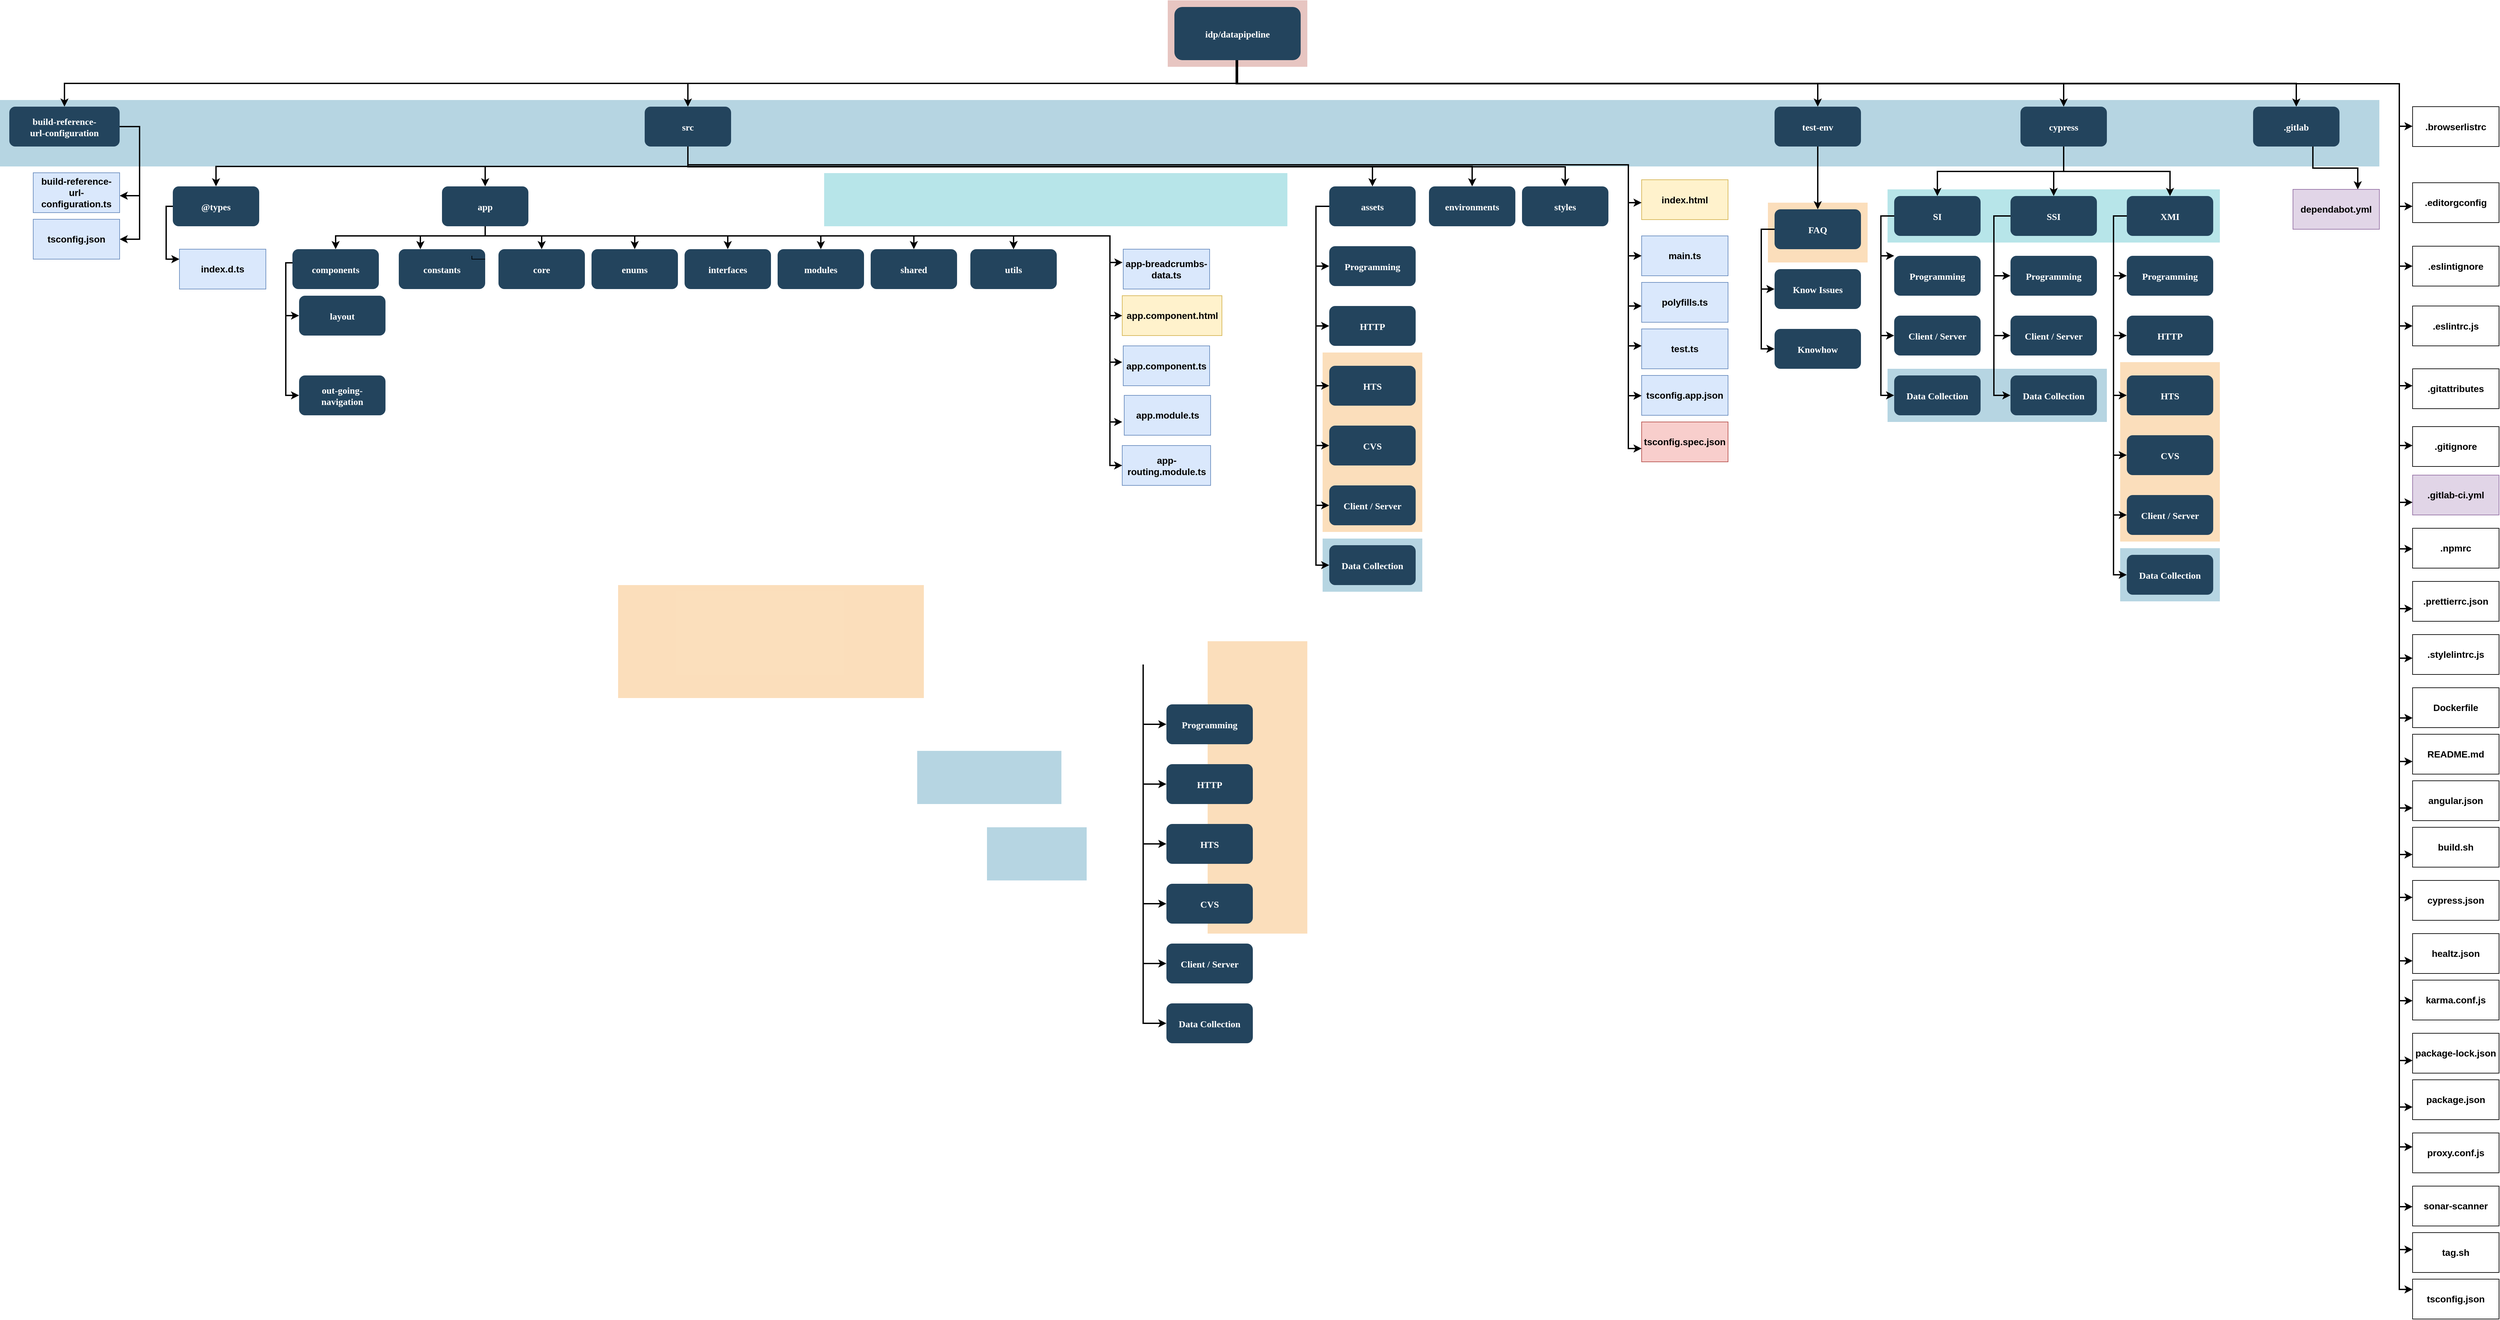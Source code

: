 <mxfile version="16.6.1" type="github">
  <diagram name="Page-1" id="2c0d36ab-eaac-3732-788b-9136903baeff">
    <mxGraphModel dx="3519" dy="521" grid="1" gridSize="10" guides="1" tooltips="1" connect="1" arrows="1" fold="1" page="1" pageScale="1.5" pageWidth="1654" pageHeight="1169" background="none" math="0" shadow="0">
      <root>
        <mxCell id="0" />
        <mxCell id="1" parent="0" />
        <mxCell id="123" value="" style="fillColor=#AE4132;strokeColor=none;opacity=30;" parent="1" vertex="1">
          <mxGeometry x="747" y="175.5" width="210" height="100.0" as="geometry" />
        </mxCell>
        <mxCell id="122" value="" style="fillColor=#10739E;strokeColor=none;opacity=30;" parent="1" vertex="1">
          <mxGeometry x="-1010" y="325.5" width="3580" height="100" as="geometry" />
        </mxCell>
        <mxCell id="121" value="" style="fillColor=#F2931E;strokeColor=none;opacity=30;" parent="1" vertex="1">
          <mxGeometry x="2180" y="720" width="150" height="270" as="geometry" />
        </mxCell>
        <mxCell id="120" value="" style="fillColor=#F2931E;strokeColor=none;opacity=30;" parent="1" vertex="1">
          <mxGeometry x="1650" y="480" width="150" height="90" as="geometry" />
        </mxCell>
        <mxCell id="119" value="" style="fillColor=#F2931E;strokeColor=none;opacity=30;" parent="1" vertex="1">
          <mxGeometry x="980" y="705.5" width="150" height="270" as="geometry" />
        </mxCell>
        <mxCell id="118" value="" style="fillColor=#F2931E;strokeColor=none;opacity=30;" parent="1" vertex="1">
          <mxGeometry x="807.0" y="1140.0" width="150.0" height="440.0" as="geometry" />
        </mxCell>
        <mxCell id="117" value="" style="fillColor=#F2931E;strokeColor=none;opacity=30;" parent="1" vertex="1">
          <mxGeometry x="-80" y="1055.5" width="460" height="170" as="geometry" />
        </mxCell>
        <mxCell id="116" value="" style="fillColor=#10739E;strokeColor=none;opacity=30;" parent="1" vertex="1">
          <mxGeometry x="2180" y="1000.0" width="150" height="80" as="geometry" />
        </mxCell>
        <mxCell id="115" value="" style="fillColor=#10739E;strokeColor=none;opacity=30;" parent="1" vertex="1">
          <mxGeometry x="1830" y="730" width="330" height="80" as="geometry" />
        </mxCell>
        <mxCell id="114" value="" style="fillColor=#10739E;strokeColor=none;opacity=30;" parent="1" vertex="1">
          <mxGeometry x="980.0" y="985.5" width="150" height="80" as="geometry" />
        </mxCell>
        <mxCell id="113" value="" style="fillColor=#10739E;strokeColor=none;opacity=30;" parent="1" vertex="1">
          <mxGeometry x="370" y="1305" width="217" height="80" as="geometry" />
        </mxCell>
        <mxCell id="112" value="" style="fillColor=#10739E;strokeColor=none;opacity=30;" parent="1" vertex="1">
          <mxGeometry x="475" y="1420" width="150" height="80" as="geometry" />
        </mxCell>
        <mxCell id="110" value="" style="fillColor=#12AAB5;strokeColor=none;opacity=30;" parent="1" vertex="1">
          <mxGeometry x="1830" y="460.0" width="500" height="80" as="geometry" />
        </mxCell>
        <mxCell id="109" value="" style="fillColor=#12AAB5;strokeColor=none;opacity=30;" parent="1" vertex="1">
          <mxGeometry x="230" y="435.5" width="697" height="80" as="geometry" />
        </mxCell>
        <mxCell id="2" value="idp/datapipeline" style="rounded=1;fillColor=#23445D;gradientColor=none;strokeColor=none;fontColor=#FFFFFF;fontStyle=1;fontFamily=Tahoma;fontSize=14" parent="1" vertex="1">
          <mxGeometry x="757" y="185.5" width="190" height="80" as="geometry" />
        </mxCell>
        <mxCell id="4" value="cypress" style="rounded=1;fillColor=#23445D;gradientColor=none;strokeColor=none;fontColor=#FFFFFF;fontStyle=1;fontFamily=Tahoma;fontSize=14" parent="1" vertex="1">
          <mxGeometry x="2030" y="335.5" width="130" height="60" as="geometry" />
        </mxCell>
        <mxCell id="9" value="" style="edgeStyle=elbowEdgeStyle;elbow=vertical;strokeWidth=2;rounded=0" parent="1" source="2" target="4" edge="1">
          <mxGeometry x="337" y="215.5" width="100" height="100" as="geometry">
            <mxPoint x="337" y="315.5" as="sourcePoint" />
            <mxPoint x="437" y="215.5" as="targetPoint" />
          </mxGeometry>
        </mxCell>
        <mxCell id="10" value="test-env" style="rounded=1;fillColor=#23445D;gradientColor=none;strokeColor=none;fontColor=#FFFFFF;fontStyle=1;fontFamily=Tahoma;fontSize=14" parent="1" vertex="1">
          <mxGeometry x="1660" y="335.5" width="130" height="60" as="geometry" />
        </mxCell>
        <mxCell id="12" value="src" style="rounded=1;fillColor=#23445D;gradientColor=none;strokeColor=none;fontColor=#FFFFFF;fontStyle=1;fontFamily=Tahoma;fontSize=14" parent="1" vertex="1">
          <mxGeometry x="-40" y="335.5" width="130" height="60" as="geometry" />
        </mxCell>
        <mxCell id="13" value="build-reference-&#xa;url-configuration" style="rounded=1;fillColor=#23445D;gradientColor=none;strokeColor=none;fontColor=#FFFFFF;fontStyle=1;fontFamily=Tahoma;fontSize=14" parent="1" vertex="1">
          <mxGeometry x="-996" y="335.5" width="166" height="60" as="geometry" />
        </mxCell>
        <mxCell id="16" value="Programming" style="rounded=1;fillColor=#23445D;gradientColor=none;strokeColor=none;fontColor=#FFFFFF;fontStyle=1;fontFamily=Tahoma;fontSize=14" parent="1" vertex="1">
          <mxGeometry x="745" y="1235" width="130" height="60" as="geometry" />
        </mxCell>
        <mxCell id="17" value="HTTP" style="rounded=1;fillColor=#23445D;gradientColor=none;strokeColor=none;fontColor=#FFFFFF;fontStyle=1;fontFamily=Tahoma;fontSize=14" parent="1" vertex="1">
          <mxGeometry x="745" y="1325" width="130" height="60" as="geometry" />
        </mxCell>
        <mxCell id="18" value="HTS" style="rounded=1;fillColor=#23445D;gradientColor=none;strokeColor=none;fontColor=#FFFFFF;fontStyle=1;fontFamily=Tahoma;fontSize=14" parent="1" vertex="1">
          <mxGeometry x="745" y="1415" width="130" height="60" as="geometry" />
        </mxCell>
        <mxCell id="19" value="CVS" style="rounded=1;fillColor=#23445D;gradientColor=none;strokeColor=none;fontColor=#FFFFFF;fontStyle=1;fontFamily=Tahoma;fontSize=14" parent="1" vertex="1">
          <mxGeometry x="745" y="1505" width="130" height="60" as="geometry" />
        </mxCell>
        <mxCell id="20" value="Client / Server" style="rounded=1;fillColor=#23445D;gradientColor=none;strokeColor=none;fontColor=#FFFFFF;fontStyle=1;fontFamily=Tahoma;fontSize=14" parent="1" vertex="1">
          <mxGeometry x="745" y="1595" width="130" height="60" as="geometry" />
        </mxCell>
        <mxCell id="23" value="Data Collection" style="rounded=1;fillColor=#23445D;gradientColor=none;strokeColor=none;fontColor=#FFFFFF;fontStyle=1;fontFamily=Tahoma;fontSize=14" parent="1" vertex="1">
          <mxGeometry x="745" y="1685" width="130" height="60" as="geometry" />
        </mxCell>
        <mxCell id="25" value="@types" style="rounded=1;fillColor=#23445D;gradientColor=none;strokeColor=none;fontColor=#FFFFFF;fontStyle=1;fontFamily=Tahoma;fontSize=14" parent="1" vertex="1">
          <mxGeometry x="-750" y="455.5" width="130" height="60" as="geometry" />
        </mxCell>
        <mxCell id="29" value="app" style="rounded=1;fillColor=#23445D;gradientColor=none;strokeColor=none;fontColor=#FFFFFF;fontStyle=1;fontFamily=Tahoma;fontSize=14" parent="1" vertex="1">
          <mxGeometry x="-345" y="455.5" width="130" height="60" as="geometry" />
        </mxCell>
        <mxCell id="30" value="components" style="rounded=1;fillColor=#23445D;gradientColor=none;strokeColor=none;fontColor=#FFFFFF;fontStyle=1;fontFamily=Tahoma;fontSize=14" parent="1" vertex="1">
          <mxGeometry x="-570" y="550" width="130" height="60" as="geometry" />
        </mxCell>
        <mxCell id="31" value="constants" style="rounded=1;fillColor=#23445D;gradientColor=none;strokeColor=none;fontColor=#FFFFFF;fontStyle=1;fontFamily=Tahoma;fontSize=14" parent="1" vertex="1">
          <mxGeometry x="-410" y="550" width="130" height="60" as="geometry" />
        </mxCell>
        <mxCell id="32" value="core" style="rounded=1;fillColor=#23445D;gradientColor=none;strokeColor=none;fontColor=#FFFFFF;fontStyle=1;fontFamily=Tahoma;fontSize=14" parent="1" vertex="1">
          <mxGeometry x="-260" y="550" width="130" height="60" as="geometry" />
        </mxCell>
        <mxCell id="33" value="assets" style="rounded=1;fillColor=#23445D;gradientColor=none;strokeColor=none;fontColor=#FFFFFF;fontStyle=1;fontFamily=Tahoma;fontSize=14" parent="1" vertex="1">
          <mxGeometry x="990" y="455.5" width="130" height="60" as="geometry" />
        </mxCell>
        <mxCell id="34" value="Programming" style="rounded=1;fillColor=#23445D;gradientColor=none;strokeColor=none;fontColor=#FFFFFF;fontStyle=1;fontFamily=Tahoma;fontSize=14" parent="1" vertex="1">
          <mxGeometry x="990" y="545.5" width="130" height="60" as="geometry" />
        </mxCell>
        <mxCell id="35" value="HTTP" style="rounded=1;fillColor=#23445D;gradientColor=none;strokeColor=none;fontColor=#FFFFFF;fontStyle=1;fontFamily=Tahoma;fontSize=14" parent="1" vertex="1">
          <mxGeometry x="990" y="635.5" width="130" height="60" as="geometry" />
        </mxCell>
        <mxCell id="36" value="HTS" style="rounded=1;fillColor=#23445D;gradientColor=none;strokeColor=none;fontColor=#FFFFFF;fontStyle=1;fontFamily=Tahoma;fontSize=14" parent="1" vertex="1">
          <mxGeometry x="990" y="725.5" width="130" height="60" as="geometry" />
        </mxCell>
        <mxCell id="37" value="CVS" style="rounded=1;fillColor=#23445D;gradientColor=none;strokeColor=none;fontColor=#FFFFFF;fontStyle=1;fontFamily=Tahoma;fontSize=14" parent="1" vertex="1">
          <mxGeometry x="990" y="815.5" width="130" height="60" as="geometry" />
        </mxCell>
        <mxCell id="38" value="Client / Server" style="rounded=1;fillColor=#23445D;gradientColor=none;strokeColor=none;fontColor=#FFFFFF;fontStyle=1;fontFamily=Tahoma;fontSize=14" parent="1" vertex="1">
          <mxGeometry x="990" y="905.5" width="130" height="60" as="geometry" />
        </mxCell>
        <mxCell id="39" value="Data Collection" style="rounded=1;fillColor=#23445D;gradientColor=none;strokeColor=none;fontColor=#FFFFFF;fontStyle=1;fontFamily=Tahoma;fontSize=14" parent="1" vertex="1">
          <mxGeometry x="990" y="995.5" width="130" height="60" as="geometry" />
        </mxCell>
        <mxCell id="41" value="FAQ" style="rounded=1;fillColor=#23445D;gradientColor=none;strokeColor=none;fontColor=#FFFFFF;fontStyle=1;fontFamily=Tahoma;fontSize=14" parent="1" vertex="1">
          <mxGeometry x="1660" y="490" width="130" height="60" as="geometry" />
        </mxCell>
        <mxCell id="42" value="Know Issues" style="rounded=1;fillColor=#23445D;gradientColor=none;strokeColor=none;fontColor=#FFFFFF;fontStyle=1;fontFamily=Tahoma;fontSize=14" parent="1" vertex="1">
          <mxGeometry x="1660" y="580" width="130" height="60" as="geometry" />
        </mxCell>
        <mxCell id="43" value="Knowhow" style="rounded=1;fillColor=#23445D;gradientColor=none;strokeColor=none;fontColor=#FFFFFF;fontStyle=1;fontFamily=Tahoma;fontSize=14" parent="1" vertex="1">
          <mxGeometry x="1660" y="670" width="130" height="60" as="geometry" />
        </mxCell>
        <mxCell id="44" value="SI" style="rounded=1;fillColor=#23445D;gradientColor=none;strokeColor=none;fontColor=#FFFFFF;fontStyle=1;fontFamily=Tahoma;fontSize=14" parent="1" vertex="1">
          <mxGeometry x="1840" y="470.0" width="130" height="60" as="geometry" />
        </mxCell>
        <mxCell id="45" value="Programming" style="rounded=1;fillColor=#23445D;gradientColor=none;strokeColor=none;fontColor=#FFFFFF;fontStyle=1;fontFamily=Tahoma;fontSize=14" parent="1" vertex="1">
          <mxGeometry x="1840" y="560" width="130" height="60" as="geometry" />
        </mxCell>
        <mxCell id="46" value="Client / Server" style="rounded=1;fillColor=#23445D;gradientColor=none;strokeColor=none;fontColor=#FFFFFF;fontStyle=1;fontFamily=Tahoma;fontSize=14" parent="1" vertex="1">
          <mxGeometry x="1840" y="650" width="130" height="60" as="geometry" />
        </mxCell>
        <mxCell id="47" value="Data Collection" style="rounded=1;fillColor=#23445D;gradientColor=none;strokeColor=none;fontColor=#FFFFFF;fontStyle=1;fontFamily=Tahoma;fontSize=14" parent="1" vertex="1">
          <mxGeometry x="1840" y="740.0" width="130" height="60" as="geometry" />
        </mxCell>
        <mxCell id="48" value="SSI" style="rounded=1;fillColor=#23445D;gradientColor=none;strokeColor=none;fontColor=#FFFFFF;fontStyle=1;fontFamily=Tahoma;fontSize=14" parent="1" vertex="1">
          <mxGeometry x="2015" y="470.0" width="130" height="60" as="geometry" />
        </mxCell>
        <mxCell id="49" value="Programming" style="rounded=1;fillColor=#23445D;gradientColor=none;strokeColor=none;fontColor=#FFFFFF;fontStyle=1;fontFamily=Tahoma;fontSize=14" parent="1" vertex="1">
          <mxGeometry x="2015" y="560" width="130" height="60" as="geometry" />
        </mxCell>
        <mxCell id="50" value="Client / Server" style="rounded=1;fillColor=#23445D;gradientColor=none;strokeColor=none;fontColor=#FFFFFF;fontStyle=1;fontFamily=Tahoma;fontSize=14" parent="1" vertex="1">
          <mxGeometry x="2015" y="650" width="130" height="60" as="geometry" />
        </mxCell>
        <mxCell id="51" value="Data Collection" style="rounded=1;fillColor=#23445D;gradientColor=none;strokeColor=none;fontColor=#FFFFFF;fontStyle=1;fontFamily=Tahoma;fontSize=14" parent="1" vertex="1">
          <mxGeometry x="2015" y="740.0" width="130" height="60" as="geometry" />
        </mxCell>
        <mxCell id="52" value="XMI" style="rounded=1;fillColor=#23445D;gradientColor=none;strokeColor=none;fontColor=#FFFFFF;fontStyle=1;fontFamily=Tahoma;fontSize=14" parent="1" vertex="1">
          <mxGeometry x="2190" y="470.0" width="130" height="60" as="geometry" />
        </mxCell>
        <mxCell id="53" value="Programming" style="rounded=1;fillColor=#23445D;gradientColor=none;strokeColor=none;fontColor=#FFFFFF;fontStyle=1;fontFamily=Tahoma;fontSize=14" parent="1" vertex="1">
          <mxGeometry x="2190" y="560" width="130" height="60" as="geometry" />
        </mxCell>
        <mxCell id="54" value="HTTP" style="rounded=1;fillColor=#23445D;gradientColor=none;strokeColor=none;fontColor=#FFFFFF;fontStyle=1;fontFamily=Tahoma;fontSize=14" parent="1" vertex="1">
          <mxGeometry x="2190" y="650" width="130" height="60" as="geometry" />
        </mxCell>
        <mxCell id="55" value="HTS" style="rounded=1;fillColor=#23445D;gradientColor=none;strokeColor=none;fontColor=#FFFFFF;fontStyle=1;fontFamily=Tahoma;fontSize=14" parent="1" vertex="1">
          <mxGeometry x="2190" y="740.0" width="130" height="60" as="geometry" />
        </mxCell>
        <mxCell id="56" value="CVS" style="rounded=1;fillColor=#23445D;gradientColor=none;strokeColor=none;fontColor=#FFFFFF;fontStyle=1;fontFamily=Tahoma;fontSize=14" parent="1" vertex="1">
          <mxGeometry x="2190" y="830.0" width="130" height="60" as="geometry" />
        </mxCell>
        <mxCell id="57" value="Client / Server" style="rounded=1;fillColor=#23445D;gradientColor=none;strokeColor=none;fontColor=#FFFFFF;fontStyle=1;fontFamily=Tahoma;fontSize=14" parent="1" vertex="1">
          <mxGeometry x="2190" y="920.0" width="130" height="60" as="geometry" />
        </mxCell>
        <mxCell id="58" value="Data Collection" style="rounded=1;fillColor=#23445D;gradientColor=none;strokeColor=none;fontColor=#FFFFFF;fontStyle=1;fontFamily=Tahoma;fontSize=14" parent="1" vertex="1">
          <mxGeometry x="2190" y="1010" width="130" height="60" as="geometry" />
        </mxCell>
        <mxCell id="59" value="" style="edgeStyle=elbowEdgeStyle;elbow=vertical;strokeWidth=2;rounded=0" parent="1" source="2" target="12" edge="1">
          <mxGeometry x="347" y="225.5" width="100" height="100" as="geometry">
            <mxPoint x="862.0" y="275.5" as="sourcePoint" />
            <mxPoint x="1467.0" y="345.5" as="targetPoint" />
          </mxGeometry>
        </mxCell>
        <mxCell id="61" value="" style="edgeStyle=elbowEdgeStyle;elbow=vertical;strokeWidth=2;rounded=0" parent="1" source="2" target="13" edge="1">
          <mxGeometry x="-23" y="135.5" width="100" height="100" as="geometry">
            <mxPoint x="-23" y="235.5" as="sourcePoint" />
            <mxPoint x="77" y="135.5" as="targetPoint" />
          </mxGeometry>
        </mxCell>
        <mxCell id="64" value="" style="edgeStyle=elbowEdgeStyle;elbow=horizontal;strokeWidth=2;rounded=0" parent="1" target="16" edge="1">
          <mxGeometry x="485" y="915" width="100" height="100" as="geometry">
            <mxPoint x="710" y="1175" as="sourcePoint" />
            <mxPoint x="585" y="915" as="targetPoint" />
            <Array as="points">
              <mxPoint x="710" y="1215" />
            </Array>
          </mxGeometry>
        </mxCell>
        <mxCell id="65" value="" style="edgeStyle=elbowEdgeStyle;elbow=horizontal;strokeWidth=2;rounded=0" parent="1" target="17" edge="1">
          <mxGeometry x="485" y="915" width="100" height="100" as="geometry">
            <mxPoint x="710" y="1175" as="sourcePoint" />
            <mxPoint x="585" y="915" as="targetPoint" />
            <Array as="points">
              <mxPoint x="710" y="1255" />
            </Array>
          </mxGeometry>
        </mxCell>
        <mxCell id="66" value="" style="edgeStyle=elbowEdgeStyle;elbow=horizontal;strokeWidth=2;rounded=0" parent="1" target="18" edge="1">
          <mxGeometry x="485" y="915" width="100" height="100" as="geometry">
            <mxPoint x="710" y="1175" as="sourcePoint" />
            <mxPoint x="585" y="915" as="targetPoint" />
            <Array as="points">
              <mxPoint x="710" y="1305" />
            </Array>
          </mxGeometry>
        </mxCell>
        <mxCell id="67" value="" style="edgeStyle=elbowEdgeStyle;elbow=horizontal;strokeWidth=2;rounded=0" parent="1" target="19" edge="1">
          <mxGeometry x="485" y="915" width="100" height="100" as="geometry">
            <mxPoint x="710" y="1175" as="sourcePoint" />
            <mxPoint x="585" y="915" as="targetPoint" />
            <Array as="points">
              <mxPoint x="710" y="1355" />
            </Array>
          </mxGeometry>
        </mxCell>
        <mxCell id="68" value="" style="edgeStyle=elbowEdgeStyle;elbow=horizontal;strokeWidth=2;rounded=0" parent="1" target="20" edge="1">
          <mxGeometry x="485" y="915" width="100" height="100" as="geometry">
            <mxPoint x="710" y="1175" as="sourcePoint" />
            <mxPoint x="585" y="915" as="targetPoint" />
            <Array as="points">
              <mxPoint x="710" y="1395" />
            </Array>
          </mxGeometry>
        </mxCell>
        <mxCell id="69" value="" style="edgeStyle=elbowEdgeStyle;elbow=horizontal;strokeWidth=2;rounded=0" parent="1" target="23" edge="1">
          <mxGeometry x="485" y="915" width="100" height="100" as="geometry">
            <mxPoint x="710" y="1175" as="sourcePoint" />
            <mxPoint x="585" y="915" as="targetPoint" />
            <Array as="points">
              <mxPoint x="710" y="1445" />
            </Array>
          </mxGeometry>
        </mxCell>
        <mxCell id="70" value="" style="edgeStyle=elbowEdgeStyle;elbow=horizontal;strokeWidth=2;rounded=0;entryX=0;entryY=0.25;entryDx=0;entryDy=0;exitX=0;exitY=0.5;exitDx=0;exitDy=0;" parent="1" source="25" target="LBzVhK5G867ArXUdgfji-221" edge="1">
          <mxGeometry x="-993" y="135.5" width="100" height="100" as="geometry">
            <mxPoint x="-993" y="235.5" as="sourcePoint" />
            <mxPoint x="-553" y="575.5" as="targetPoint" />
            <Array as="points">
              <mxPoint x="-760" y="570" />
            </Array>
          </mxGeometry>
        </mxCell>
        <mxCell id="76" value="" style="edgeStyle=elbowEdgeStyle;elbow=horizontal;strokeWidth=2;rounded=0" parent="1" source="33" target="34" edge="1">
          <mxGeometry x="200" y="135.5" width="100" height="100" as="geometry">
            <mxPoint x="200" y="235.5" as="sourcePoint" />
            <mxPoint x="300" y="135.5" as="targetPoint" />
            <Array as="points">
              <mxPoint x="970" y="535.5" />
            </Array>
          </mxGeometry>
        </mxCell>
        <mxCell id="77" value="" style="edgeStyle=elbowEdgeStyle;elbow=horizontal;strokeWidth=2;rounded=0" parent="1" source="33" target="35" edge="1">
          <mxGeometry x="200" y="135.5" width="100" height="100" as="geometry">
            <mxPoint x="200" y="235.5" as="sourcePoint" />
            <mxPoint x="300" y="135.5" as="targetPoint" />
            <Array as="points">
              <mxPoint x="970" y="575.5" />
            </Array>
          </mxGeometry>
        </mxCell>
        <mxCell id="78" value="" style="edgeStyle=elbowEdgeStyle;elbow=horizontal;strokeWidth=2;rounded=0" parent="1" source="33" target="36" edge="1">
          <mxGeometry x="200" y="135.5" width="100" height="100" as="geometry">
            <mxPoint x="200" y="235.5" as="sourcePoint" />
            <mxPoint x="300" y="135.5" as="targetPoint" />
            <Array as="points">
              <mxPoint x="970" y="625.5" />
            </Array>
          </mxGeometry>
        </mxCell>
        <mxCell id="79" value="" style="edgeStyle=elbowEdgeStyle;elbow=horizontal;strokeWidth=2;rounded=0" parent="1" source="33" target="37" edge="1">
          <mxGeometry x="200" y="135.5" width="100" height="100" as="geometry">
            <mxPoint x="200" y="235.5" as="sourcePoint" />
            <mxPoint x="300" y="135.5" as="targetPoint" />
            <Array as="points">
              <mxPoint x="970" y="665.5" />
            </Array>
          </mxGeometry>
        </mxCell>
        <mxCell id="80" value="" style="edgeStyle=elbowEdgeStyle;elbow=horizontal;strokeWidth=2;rounded=0" parent="1" source="33" target="38" edge="1">
          <mxGeometry x="200" y="135.5" width="100" height="100" as="geometry">
            <mxPoint x="200" y="235.5" as="sourcePoint" />
            <mxPoint x="300" y="135.5" as="targetPoint" />
            <Array as="points">
              <mxPoint x="970" y="705.5" />
            </Array>
          </mxGeometry>
        </mxCell>
        <mxCell id="81" value="" style="edgeStyle=elbowEdgeStyle;elbow=horizontal;strokeWidth=2;rounded=0" parent="1" source="33" target="39" edge="1">
          <mxGeometry x="200" y="135.5" width="100" height="100" as="geometry">
            <mxPoint x="200" y="235.5" as="sourcePoint" />
            <mxPoint x="300" y="135.5" as="targetPoint" />
            <Array as="points">
              <mxPoint x="970" y="755.5" />
            </Array>
          </mxGeometry>
        </mxCell>
        <mxCell id="82" value="" style="edgeStyle=elbowEdgeStyle;elbow=horizontal;strokeWidth=2;rounded=0" parent="1" source="41" target="42" edge="1">
          <mxGeometry x="660" y="170" width="100" height="100" as="geometry">
            <mxPoint x="660" y="270" as="sourcePoint" />
            <mxPoint x="760" y="170" as="targetPoint" />
            <Array as="points">
              <mxPoint x="1640" y="570" />
            </Array>
          </mxGeometry>
        </mxCell>
        <mxCell id="83" value="" style="edgeStyle=elbowEdgeStyle;elbow=horizontal;strokeWidth=2;rounded=0" parent="1" source="41" target="43" edge="1">
          <mxGeometry x="660" y="170" width="100" height="100" as="geometry">
            <mxPoint x="660" y="270" as="sourcePoint" />
            <mxPoint x="760" y="170" as="targetPoint" />
            <Array as="points">
              <mxPoint x="1640" y="620" />
            </Array>
          </mxGeometry>
        </mxCell>
        <mxCell id="84" value="" style="edgeStyle=elbowEdgeStyle;elbow=horizontal;strokeWidth=2;rounded=0" parent="1" source="44" target="45" edge="1">
          <mxGeometry x="600" y="150" width="100" height="100" as="geometry">
            <mxPoint x="600" y="250" as="sourcePoint" />
            <mxPoint x="700" y="150" as="targetPoint" />
            <Array as="points">
              <mxPoint x="1820" y="560" />
            </Array>
          </mxGeometry>
        </mxCell>
        <mxCell id="85" value="" style="edgeStyle=elbowEdgeStyle;elbow=horizontal;strokeWidth=2;rounded=0" parent="1" source="44" target="46" edge="1">
          <mxGeometry x="600" y="150" width="100" height="100" as="geometry">
            <mxPoint x="600" y="250" as="sourcePoint" />
            <mxPoint x="700" y="150" as="targetPoint" />
            <Array as="points">
              <mxPoint x="1820" y="590" />
            </Array>
          </mxGeometry>
        </mxCell>
        <mxCell id="86" value="" style="edgeStyle=elbowEdgeStyle;elbow=horizontal;strokeWidth=2;rounded=0" parent="1" source="44" target="47" edge="1">
          <mxGeometry x="600" y="150" width="100" height="100" as="geometry">
            <mxPoint x="600" y="250" as="sourcePoint" />
            <mxPoint x="700" y="150" as="targetPoint" />
            <Array as="points">
              <mxPoint x="1820" y="640" />
            </Array>
          </mxGeometry>
        </mxCell>
        <mxCell id="87" value="" style="edgeStyle=elbowEdgeStyle;elbow=horizontal;strokeWidth=2;rounded=0" parent="1" source="48" target="49" edge="1">
          <mxGeometry x="600" y="150" width="100" height="100" as="geometry">
            <mxPoint x="600" y="250" as="sourcePoint" />
            <mxPoint x="700" y="150" as="targetPoint" />
            <Array as="points">
              <mxPoint x="1990" y="550" />
            </Array>
          </mxGeometry>
        </mxCell>
        <mxCell id="88" value="" style="edgeStyle=elbowEdgeStyle;elbow=horizontal;strokeWidth=2;rounded=0" parent="1" source="48" target="50" edge="1">
          <mxGeometry x="600" y="150" width="100" height="100" as="geometry">
            <mxPoint x="600" y="250" as="sourcePoint" />
            <mxPoint x="700" y="150" as="targetPoint" />
            <Array as="points">
              <mxPoint x="1990" y="610" />
            </Array>
          </mxGeometry>
        </mxCell>
        <mxCell id="89" value="" style="edgeStyle=elbowEdgeStyle;elbow=horizontal;strokeWidth=2;rounded=0" parent="1" source="48" target="51" edge="1">
          <mxGeometry x="600" y="150" width="100" height="100" as="geometry">
            <mxPoint x="600" y="250" as="sourcePoint" />
            <mxPoint x="700" y="150" as="targetPoint" />
            <Array as="points">
              <mxPoint x="1990" y="640" />
            </Array>
          </mxGeometry>
        </mxCell>
        <mxCell id="90" value="" style="edgeStyle=elbowEdgeStyle;elbow=horizontal;strokeWidth=2;rounded=0" parent="1" source="52" target="53" edge="1">
          <mxGeometry x="600" y="150" width="100" height="100" as="geometry">
            <mxPoint x="600" y="250" as="sourcePoint" />
            <mxPoint x="700" y="150" as="targetPoint" />
            <Array as="points">
              <mxPoint x="2170" y="550" />
            </Array>
          </mxGeometry>
        </mxCell>
        <mxCell id="91" value="" style="edgeStyle=elbowEdgeStyle;elbow=horizontal;strokeWidth=2;rounded=0" parent="1" source="52" target="54" edge="1">
          <mxGeometry x="600" y="150" width="100" height="100" as="geometry">
            <mxPoint x="600" y="250" as="sourcePoint" />
            <mxPoint x="700" y="150" as="targetPoint" />
            <Array as="points">
              <mxPoint x="2170" y="590" />
            </Array>
          </mxGeometry>
        </mxCell>
        <mxCell id="92" value="" style="edgeStyle=elbowEdgeStyle;elbow=horizontal;strokeWidth=2;rounded=0" parent="1" source="52" target="55" edge="1">
          <mxGeometry x="600" y="150" width="100" height="100" as="geometry">
            <mxPoint x="600" y="250" as="sourcePoint" />
            <mxPoint x="700" y="150" as="targetPoint" />
            <Array as="points">
              <mxPoint x="2170" y="640" />
            </Array>
          </mxGeometry>
        </mxCell>
        <mxCell id="93" value="" style="edgeStyle=elbowEdgeStyle;elbow=horizontal;strokeWidth=2;rounded=0" parent="1" source="52" target="56" edge="1">
          <mxGeometry x="600" y="150" width="100" height="100" as="geometry">
            <mxPoint x="600" y="250" as="sourcePoint" />
            <mxPoint x="700" y="150" as="targetPoint" />
            <Array as="points">
              <mxPoint x="2170" y="690" />
            </Array>
          </mxGeometry>
        </mxCell>
        <mxCell id="94" value="" style="edgeStyle=elbowEdgeStyle;elbow=horizontal;strokeWidth=2;rounded=0" parent="1" source="52" target="57" edge="1">
          <mxGeometry x="600" y="150" width="100" height="100" as="geometry">
            <mxPoint x="600" y="250" as="sourcePoint" />
            <mxPoint x="700" y="150" as="targetPoint" />
            <Array as="points">
              <mxPoint x="2170" y="740" />
            </Array>
          </mxGeometry>
        </mxCell>
        <mxCell id="95" value="" style="edgeStyle=elbowEdgeStyle;elbow=horizontal;strokeWidth=2;rounded=0" parent="1" source="52" target="58" edge="1">
          <mxGeometry x="600" y="150" width="100" height="100" as="geometry">
            <mxPoint x="600" y="250" as="sourcePoint" />
            <mxPoint x="700" y="150" as="targetPoint" />
            <Array as="points">
              <mxPoint x="2170" y="780" />
            </Array>
          </mxGeometry>
        </mxCell>
        <mxCell id="100" value="" style="edgeStyle=elbowEdgeStyle;elbow=vertical;strokeWidth=2;rounded=0" parent="1" source="12" target="25" edge="1">
          <mxGeometry x="-23" y="135.5" width="100" height="100" as="geometry">
            <mxPoint x="-23" y="235.5" as="sourcePoint" />
            <mxPoint x="77" y="135.5" as="targetPoint" />
          </mxGeometry>
        </mxCell>
        <mxCell id="101" value="" style="edgeStyle=elbowEdgeStyle;elbow=vertical;strokeWidth=2;rounded=0" parent="1" source="12" target="29" edge="1">
          <mxGeometry x="-23" y="135.5" width="100" height="100" as="geometry">
            <mxPoint x="-23" y="235.5" as="sourcePoint" />
            <mxPoint x="77" y="135.5" as="targetPoint" />
          </mxGeometry>
        </mxCell>
        <mxCell id="102" value="" style="edgeStyle=elbowEdgeStyle;elbow=vertical;strokeWidth=2;rounded=0" parent="1" source="12" target="33" edge="1">
          <mxGeometry x="-23" y="135.5" width="100" height="100" as="geometry">
            <mxPoint x="-23" y="235.5" as="sourcePoint" />
            <mxPoint x="77" y="135.5" as="targetPoint" />
          </mxGeometry>
        </mxCell>
        <mxCell id="103" value="" style="edgeStyle=elbowEdgeStyle;elbow=vertical;strokeWidth=2;rounded=0" parent="1" source="10" target="41" edge="1">
          <mxGeometry x="-23" y="135.5" width="100" height="100" as="geometry">
            <mxPoint x="-23" y="235.5" as="sourcePoint" />
            <mxPoint x="77" y="135.5" as="targetPoint" />
          </mxGeometry>
        </mxCell>
        <mxCell id="104" value="" style="edgeStyle=elbowEdgeStyle;elbow=vertical;strokeWidth=2;rounded=0" parent="1" source="4" target="48" edge="1">
          <mxGeometry x="-23" y="135.5" width="100" height="100" as="geometry">
            <mxPoint x="-23" y="235.5" as="sourcePoint" />
            <mxPoint x="77" y="135.5" as="targetPoint" />
          </mxGeometry>
        </mxCell>
        <mxCell id="105" value="" style="edgeStyle=elbowEdgeStyle;elbow=vertical;strokeWidth=2;rounded=0" parent="1" source="4" target="44" edge="1">
          <mxGeometry x="-23" y="135.5" width="100" height="100" as="geometry">
            <mxPoint x="-23" y="235.5" as="sourcePoint" />
            <mxPoint x="77" y="135.5" as="targetPoint" />
          </mxGeometry>
        </mxCell>
        <mxCell id="106" value="" style="edgeStyle=elbowEdgeStyle;elbow=vertical;strokeWidth=2;rounded=0" parent="1" source="4" target="52" edge="1">
          <mxGeometry x="-23" y="135.5" width="100" height="100" as="geometry">
            <mxPoint x="-23" y="235.5" as="sourcePoint" />
            <mxPoint x="77" y="135.5" as="targetPoint" />
          </mxGeometry>
        </mxCell>
        <mxCell id="LBzVhK5G867ArXUdgfji-123" value=".gitlab" style="rounded=1;fillColor=#23445D;gradientColor=none;strokeColor=none;fontColor=#FFFFFF;fontStyle=1;fontFamily=Tahoma;fontSize=14" vertex="1" parent="1">
          <mxGeometry x="2380" y="335.5" width="130" height="60" as="geometry" />
        </mxCell>
        <mxCell id="LBzVhK5G867ArXUdgfji-124" value="" style="edgeStyle=elbowEdgeStyle;elbow=vertical;strokeWidth=2;rounded=0;exitX=0.5;exitY=1;exitDx=0;exitDy=0;entryX=0.5;entryY=0;entryDx=0;entryDy=0;" edge="1" parent="1" source="2" target="10">
          <mxGeometry x="357" y="235.5" width="100" height="100" as="geometry">
            <mxPoint x="862" y="275.5" as="sourcePoint" />
            <mxPoint x="641" y="345.5" as="targetPoint" />
          </mxGeometry>
        </mxCell>
        <mxCell id="LBzVhK5G867ArXUdgfji-125" value="" style="edgeStyle=elbowEdgeStyle;elbow=vertical;strokeWidth=2;rounded=0" edge="1" parent="1" target="LBzVhK5G867ArXUdgfji-123">
          <mxGeometry x="335" y="215.5" width="100" height="100" as="geometry">
            <mxPoint x="850" y="265.5" as="sourcePoint" />
            <mxPoint x="1455" y="335.5" as="targetPoint" />
          </mxGeometry>
        </mxCell>
        <mxCell id="LBzVhK5G867ArXUdgfji-126" value="environments" style="rounded=1;fillColor=#23445D;gradientColor=none;strokeColor=none;fontColor=#FFFFFF;fontStyle=1;fontFamily=Tahoma;fontSize=14" vertex="1" parent="1">
          <mxGeometry x="1140" y="455.5" width="130" height="60" as="geometry" />
        </mxCell>
        <mxCell id="LBzVhK5G867ArXUdgfji-127" value="styles" style="rounded=1;fillColor=#23445D;gradientColor=none;strokeColor=none;fontColor=#FFFFFF;fontStyle=1;fontFamily=Tahoma;fontSize=14" vertex="1" parent="1">
          <mxGeometry x="1280" y="455.5" width="130" height="60" as="geometry" />
        </mxCell>
        <mxCell id="LBzVhK5G867ArXUdgfji-129" value="&lt;b&gt;&lt;font style=&quot;font-size: 14px&quot;&gt;index.html&lt;/font&gt;&lt;/b&gt;" style="rounded=0;whiteSpace=wrap;html=1;fillColor=#fff2cc;strokeColor=#d6b656;" vertex="1" parent="1">
          <mxGeometry x="1460" y="445.5" width="130" height="60" as="geometry" />
        </mxCell>
        <mxCell id="LBzVhK5G867ArXUdgfji-131" value="&lt;b&gt;&lt;font style=&quot;font-size: 14px&quot;&gt;main.ts&lt;/font&gt;&lt;/b&gt;" style="rounded=0;whiteSpace=wrap;html=1;fillColor=#dae8fc;strokeColor=#6c8ebf;" vertex="1" parent="1">
          <mxGeometry x="1460" y="530" width="130" height="60" as="geometry" />
        </mxCell>
        <mxCell id="LBzVhK5G867ArXUdgfji-132" value="&lt;b&gt;&lt;font style=&quot;font-size: 14px&quot;&gt;polyfills.ts&lt;/font&gt;&lt;/b&gt;" style="rounded=0;whiteSpace=wrap;html=1;fillColor=#dae8fc;strokeColor=#6c8ebf;" vertex="1" parent="1">
          <mxGeometry x="1460" y="600" width="130" height="60" as="geometry" />
        </mxCell>
        <mxCell id="LBzVhK5G867ArXUdgfji-133" value="&lt;b&gt;&lt;font style=&quot;font-size: 14px&quot;&gt;test.ts&lt;/font&gt;&lt;/b&gt;" style="rounded=0;whiteSpace=wrap;html=1;fillColor=#dae8fc;strokeColor=#6c8ebf;" vertex="1" parent="1">
          <mxGeometry x="1460" y="670" width="130" height="60" as="geometry" />
        </mxCell>
        <mxCell id="LBzVhK5G867ArXUdgfji-134" value="&lt;b&gt;&lt;font style=&quot;font-size: 14px&quot;&gt;tsconfig.app.json&lt;/font&gt;&lt;/b&gt;" style="rounded=0;whiteSpace=wrap;html=1;fillColor=#dae8fc;strokeColor=#6c8ebf;" vertex="1" parent="1">
          <mxGeometry x="1460" y="740" width="130" height="60" as="geometry" />
        </mxCell>
        <mxCell id="LBzVhK5G867ArXUdgfji-135" value="&lt;b&gt;&lt;font style=&quot;font-size: 14px&quot;&gt;tsconfig.spec.json&lt;/font&gt;&lt;/b&gt;" style="rounded=0;whiteSpace=wrap;html=1;fillColor=#f8cecc;strokeColor=#b85450;" vertex="1" parent="1">
          <mxGeometry x="1460" y="810" width="130" height="60" as="geometry" />
        </mxCell>
        <mxCell id="LBzVhK5G867ArXUdgfji-136" value="" style="edgeStyle=elbowEdgeStyle;elbow=vertical;strokeWidth=2;rounded=0;entryX=0.5;entryY=0;entryDx=0;entryDy=0;exitX=0.5;exitY=1;exitDx=0;exitDy=0;" edge="1" parent="1" source="12" target="LBzVhK5G867ArXUdgfji-126">
          <mxGeometry x="-20" y="135.5" width="100" height="100" as="geometry">
            <mxPoint x="630" y="395.5" as="sourcePoint" />
            <mxPoint x="835" y="455.5" as="targetPoint" />
          </mxGeometry>
        </mxCell>
        <mxCell id="LBzVhK5G867ArXUdgfji-137" value="" style="edgeStyle=elbowEdgeStyle;elbow=vertical;strokeWidth=2;rounded=0;entryX=0.5;entryY=0;entryDx=0;entryDy=0;" edge="1" parent="1" target="LBzVhK5G867ArXUdgfji-127">
          <mxGeometry x="-20" y="135.5" width="100" height="100" as="geometry">
            <mxPoint x="25" y="396" as="sourcePoint" />
            <mxPoint x="1055" y="455.5" as="targetPoint" />
          </mxGeometry>
        </mxCell>
        <mxCell id="LBzVhK5G867ArXUdgfji-138" value="" style="edgeStyle=elbowEdgeStyle;elbow=vertical;strokeWidth=2;rounded=0;endArrow=none;endFill=0;" edge="1" parent="1">
          <mxGeometry x="-20" y="135.5" width="100" height="100" as="geometry">
            <mxPoint x="25" y="400" as="sourcePoint" />
            <mxPoint x="1440" y="460" as="targetPoint" />
            <Array as="points">
              <mxPoint x="1000" y="423" />
            </Array>
          </mxGeometry>
        </mxCell>
        <mxCell id="LBzVhK5G867ArXUdgfji-140" value="" style="edgeStyle=elbowEdgeStyle;elbow=horizontal;strokeWidth=2;rounded=0" edge="1" parent="1">
          <mxGeometry x="670" y="120" width="100" height="100" as="geometry">
            <mxPoint x="1440" y="470" as="sourcePoint" />
            <mxPoint x="1460" y="560" as="targetPoint" />
            <Array as="points">
              <mxPoint x="1440" y="520" />
            </Array>
          </mxGeometry>
        </mxCell>
        <mxCell id="LBzVhK5G867ArXUdgfji-141" value="" style="edgeStyle=elbowEdgeStyle;elbow=horizontal;strokeWidth=2;rounded=0" edge="1" parent="1">
          <mxGeometry x="670" y="105.5" width="100" height="100" as="geometry">
            <mxPoint x="1440" y="455.5" as="sourcePoint" />
            <mxPoint x="1460" y="635.5" as="targetPoint" />
            <Array as="points">
              <mxPoint x="1440" y="545.5" />
            </Array>
          </mxGeometry>
        </mxCell>
        <mxCell id="LBzVhK5G867ArXUdgfji-142" value="" style="edgeStyle=elbowEdgeStyle;elbow=horizontal;strokeWidth=2;rounded=0" edge="1" parent="1">
          <mxGeometry x="670" y="150.5" width="100" height="100" as="geometry">
            <mxPoint x="1440" y="470.5" as="sourcePoint" />
            <mxPoint x="1460" y="770.5" as="targetPoint" />
            <Array as="points">
              <mxPoint x="1440" y="640.5" />
            </Array>
          </mxGeometry>
        </mxCell>
        <mxCell id="LBzVhK5G867ArXUdgfji-143" value="" style="edgeStyle=elbowEdgeStyle;elbow=horizontal;strokeWidth=2;rounded=0" edge="1" parent="1">
          <mxGeometry x="670" y="140" width="100" height="100" as="geometry">
            <mxPoint x="1440" y="460" as="sourcePoint" />
            <mxPoint x="1460" y="850" as="targetPoint" />
            <Array as="points">
              <mxPoint x="1440" y="670" />
            </Array>
          </mxGeometry>
        </mxCell>
        <mxCell id="LBzVhK5G867ArXUdgfji-150" value="" style="edgeStyle=elbowEdgeStyle;elbow=horizontal;strokeWidth=2;rounded=0" edge="1" parent="1">
          <mxGeometry x="670" y="75.5" width="100" height="100" as="geometry">
            <mxPoint x="1440" y="425.5" as="sourcePoint" />
            <mxPoint x="1460" y="480" as="targetPoint" />
            <Array as="points">
              <mxPoint x="1440" y="480" />
            </Array>
          </mxGeometry>
        </mxCell>
        <mxCell id="LBzVhK5G867ArXUdgfji-151" value="" style="edgeStyle=elbowEdgeStyle;elbow=horizontal;strokeWidth=2;rounded=0" edge="1" parent="1">
          <mxGeometry x="670" y="165.5" width="100" height="100" as="geometry">
            <mxPoint x="1440" y="515.5" as="sourcePoint" />
            <mxPoint x="1460" y="695.5" as="targetPoint" />
            <Array as="points">
              <mxPoint x="1440" y="605.5" />
            </Array>
          </mxGeometry>
        </mxCell>
        <mxCell id="LBzVhK5G867ArXUdgfji-152" value="" style="edgeStyle=elbowEdgeStyle;elbow=vertical;strokeWidth=2;rounded=0;exitX=0.692;exitY=1;exitDx=0;exitDy=0;exitPerimeter=0;entryX=0.75;entryY=0;entryDx=0;entryDy=0;" edge="1" parent="1" source="LBzVhK5G867ArXUdgfji-123" target="LBzVhK5G867ArXUdgfji-153">
          <mxGeometry x="202" y="135.5" width="100" height="100" as="geometry">
            <mxPoint x="2320" y="395.5" as="sourcePoint" />
            <mxPoint x="2430" y="470" as="targetPoint" />
          </mxGeometry>
        </mxCell>
        <mxCell id="LBzVhK5G867ArXUdgfji-153" value="&lt;b&gt;&lt;font style=&quot;font-size: 14px&quot;&gt;dependabot.yml&lt;/font&gt;&lt;/b&gt;" style="rounded=0;whiteSpace=wrap;html=1;fillColor=#e1d5e7;strokeColor=#9673a6;" vertex="1" parent="1">
          <mxGeometry x="2440" y="460" width="130" height="60" as="geometry" />
        </mxCell>
        <mxCell id="LBzVhK5G867ArXUdgfji-170" value="" style="edgeStyle=elbowEdgeStyle;elbow=horizontal;strokeWidth=2;rounded=0" edge="1" parent="1">
          <mxGeometry x="-995" y="135" width="100" height="100" as="geometry">
            <mxPoint x="-800" y="395.5" as="sourcePoint" />
            <mxPoint x="-830" y="469.5" as="targetPoint" />
            <Array as="points">
              <mxPoint x="-800" y="469.5" />
            </Array>
          </mxGeometry>
        </mxCell>
        <mxCell id="LBzVhK5G867ArXUdgfji-171" value="" style="edgeStyle=elbowEdgeStyle;elbow=horizontal;strokeWidth=2;rounded=0;exitX=1;exitY=0.5;exitDx=0;exitDy=0;" edge="1" parent="1" target="LBzVhK5G867ArXUdgfji-173" source="13">
          <mxGeometry x="-5" y="141" width="100" height="100" as="geometry">
            <mxPoint x="220" y="401" as="sourcePoint" />
            <mxPoint x="160" y="545.5" as="targetPoint" />
            <Array as="points">
              <mxPoint x="-800" y="450" />
            </Array>
          </mxGeometry>
        </mxCell>
        <mxCell id="LBzVhK5G867ArXUdgfji-172" value="&lt;span style=&quot;font-size: 14px&quot;&gt;&lt;b&gt;build-reference-url-configuration.ts&lt;/b&gt;&lt;/span&gt;" style="rounded=0;whiteSpace=wrap;html=1;fillColor=#dae8fc;strokeColor=#6c8ebf;" vertex="1" parent="1">
          <mxGeometry x="-960" y="435" width="130" height="60" as="geometry" />
        </mxCell>
        <mxCell id="LBzVhK5G867ArXUdgfji-173" value="&lt;b&gt;&lt;font style=&quot;font-size: 14px&quot;&gt;tsconfig.json&lt;/font&gt;&lt;/b&gt;" style="rounded=0;whiteSpace=wrap;html=1;fillColor=#dae8fc;strokeColor=#6c8ebf;" vertex="1" parent="1">
          <mxGeometry x="-960" y="505" width="130" height="60" as="geometry" />
        </mxCell>
        <mxCell id="LBzVhK5G867ArXUdgfji-174" value="" style="edgeStyle=elbowEdgeStyle;elbow=vertical;strokeWidth=2;rounded=0;endArrow=none;endFill=0;" edge="1" parent="1">
          <mxGeometry x="335" y="215.5" width="100" height="100" as="geometry">
            <mxPoint x="850" y="265.5" as="sourcePoint" />
            <mxPoint x="2600" y="336" as="targetPoint" />
          </mxGeometry>
        </mxCell>
        <mxCell id="LBzVhK5G867ArXUdgfji-175" value="&lt;b&gt;&lt;font style=&quot;font-size: 14px&quot;&gt;.browserlistrc&lt;/font&gt;&lt;/b&gt;" style="rounded=0;whiteSpace=wrap;html=1;" vertex="1" parent="1">
          <mxGeometry x="2620" y="335.5" width="130" height="60" as="geometry" />
        </mxCell>
        <mxCell id="LBzVhK5G867ArXUdgfji-176" value="" style="edgeStyle=elbowEdgeStyle;elbow=horizontal;strokeWidth=2;rounded=0" edge="1" parent="1">
          <mxGeometry x="1030" y="-75" width="100" height="100" as="geometry">
            <mxPoint x="2600" y="300" as="sourcePoint" />
            <mxPoint x="2620" y="365" as="targetPoint" />
            <Array as="points">
              <mxPoint x="2600" y="325" />
            </Array>
          </mxGeometry>
        </mxCell>
        <mxCell id="LBzVhK5G867ArXUdgfji-177" value="" style="edgeStyle=elbowEdgeStyle;elbow=horizontal;strokeWidth=2;rounded=0" edge="1" parent="1">
          <mxGeometry x="1030" y="-44.5" width="100" height="100" as="geometry">
            <mxPoint x="2600" y="300" as="sourcePoint" />
            <mxPoint x="2620" y="485.5" as="targetPoint" />
            <Array as="points">
              <mxPoint x="2600" y="395.5" />
            </Array>
          </mxGeometry>
        </mxCell>
        <mxCell id="LBzVhK5G867ArXUdgfji-178" value="" style="edgeStyle=elbowEdgeStyle;elbow=horizontal;strokeWidth=2;rounded=0" edge="1" parent="1">
          <mxGeometry x="1030" y="-44.5" width="100" height="100" as="geometry">
            <mxPoint x="2600" y="306" as="sourcePoint" />
            <mxPoint x="2620" y="575.5" as="targetPoint" />
            <Array as="points">
              <mxPoint x="2600" y="445.5" />
            </Array>
          </mxGeometry>
        </mxCell>
        <mxCell id="LBzVhK5G867ArXUdgfji-179" value="" style="edgeStyle=elbowEdgeStyle;elbow=horizontal;strokeWidth=2;rounded=0" edge="1" parent="1">
          <mxGeometry x="1030" y="-44.5" width="100" height="100" as="geometry">
            <mxPoint x="2600" y="306" as="sourcePoint" />
            <mxPoint x="2620" y="665.5" as="targetPoint" />
            <Array as="points">
              <mxPoint x="2600" y="495.5" />
            </Array>
          </mxGeometry>
        </mxCell>
        <mxCell id="LBzVhK5G867ArXUdgfji-180" value="" style="edgeStyle=elbowEdgeStyle;elbow=horizontal;strokeWidth=2;rounded=0" edge="1" parent="1">
          <mxGeometry x="1030" y="-44.5" width="100" height="100" as="geometry">
            <mxPoint x="2600" y="306" as="sourcePoint" />
            <mxPoint x="2620" y="755.5" as="targetPoint" />
            <Array as="points">
              <mxPoint x="2600" y="545.5" />
            </Array>
          </mxGeometry>
        </mxCell>
        <mxCell id="LBzVhK5G867ArXUdgfji-181" value="" style="edgeStyle=elbowEdgeStyle;elbow=horizontal;strokeWidth=2;rounded=0" edge="1" parent="1">
          <mxGeometry x="1030" y="-44.5" width="100" height="100" as="geometry">
            <mxPoint x="2600" y="300" as="sourcePoint" />
            <mxPoint x="2620" y="845.5" as="targetPoint" />
            <Array as="points">
              <mxPoint x="2600" y="585.5" />
            </Array>
          </mxGeometry>
        </mxCell>
        <mxCell id="LBzVhK5G867ArXUdgfji-182" value="&lt;b&gt;&lt;font style=&quot;font-size: 14px&quot;&gt;.editorgconfig&lt;/font&gt;&lt;/b&gt;" style="rounded=0;whiteSpace=wrap;html=1;" vertex="1" parent="1">
          <mxGeometry x="2620" y="450" width="130" height="60" as="geometry" />
        </mxCell>
        <mxCell id="LBzVhK5G867ArXUdgfji-183" value="&lt;b&gt;&lt;font style=&quot;font-size: 14px&quot;&gt;.eslintignore&lt;/font&gt;&lt;/b&gt;" style="rounded=0;whiteSpace=wrap;html=1;" vertex="1" parent="1">
          <mxGeometry x="2620" y="545.5" width="130" height="60" as="geometry" />
        </mxCell>
        <mxCell id="LBzVhK5G867ArXUdgfji-184" value="&lt;b&gt;&lt;font style=&quot;font-size: 14px&quot;&gt;.eslintrc.js&lt;/font&gt;&lt;/b&gt;" style="rounded=0;whiteSpace=wrap;html=1;" vertex="1" parent="1">
          <mxGeometry x="2620" y="635.5" width="130" height="60" as="geometry" />
        </mxCell>
        <mxCell id="LBzVhK5G867ArXUdgfji-185" value="&lt;b&gt;&lt;font style=&quot;font-size: 14px&quot;&gt;.gitattributes&lt;/font&gt;&lt;/b&gt;" style="rounded=0;whiteSpace=wrap;html=1;" vertex="1" parent="1">
          <mxGeometry x="2620" y="730" width="130" height="60" as="geometry" />
        </mxCell>
        <mxCell id="LBzVhK5G867ArXUdgfji-186" value="&lt;b&gt;&lt;font style=&quot;font-size: 14px&quot;&gt;.gitignore&lt;/font&gt;&lt;/b&gt;" style="rounded=0;whiteSpace=wrap;html=1;" vertex="1" parent="1">
          <mxGeometry x="2620" y="817" width="130" height="60" as="geometry" />
        </mxCell>
        <mxCell id="LBzVhK5G867ArXUdgfji-187" value="&lt;b&gt;&lt;font style=&quot;font-size: 14px&quot;&gt;.gitlab-ci.yml&lt;/font&gt;&lt;/b&gt;" style="rounded=0;whiteSpace=wrap;html=1;fillColor=#e1d5e7;strokeColor=#9673a6;" vertex="1" parent="1">
          <mxGeometry x="2620" y="890" width="130" height="60" as="geometry" />
        </mxCell>
        <mxCell id="LBzVhK5G867ArXUdgfji-188" value="&lt;b&gt;&lt;font style=&quot;font-size: 14px&quot;&gt;.npmrc&lt;/font&gt;&lt;/b&gt;" style="rounded=0;whiteSpace=wrap;html=1;" vertex="1" parent="1">
          <mxGeometry x="2620" y="970" width="130" height="60" as="geometry" />
        </mxCell>
        <mxCell id="LBzVhK5G867ArXUdgfji-189" value="&lt;b&gt;&lt;font style=&quot;font-size: 14px&quot;&gt;.prettierrc.json&lt;/font&gt;&lt;/b&gt;" style="rounded=0;whiteSpace=wrap;html=1;" vertex="1" parent="1">
          <mxGeometry x="2620" y="1050" width="130" height="60" as="geometry" />
        </mxCell>
        <mxCell id="LBzVhK5G867ArXUdgfji-190" value="&lt;b&gt;&lt;font style=&quot;font-size: 14px&quot;&gt;.stylelintrc.js&lt;/font&gt;&lt;/b&gt;" style="rounded=0;whiteSpace=wrap;html=1;" vertex="1" parent="1">
          <mxGeometry x="2620" y="1130" width="130" height="60" as="geometry" />
        </mxCell>
        <mxCell id="LBzVhK5G867ArXUdgfji-191" value="&lt;b&gt;&lt;font style=&quot;font-size: 14px&quot;&gt;Dockerfile&lt;/font&gt;&lt;/b&gt;" style="rounded=0;whiteSpace=wrap;html=1;" vertex="1" parent="1">
          <mxGeometry x="2620" y="1210" width="130" height="60" as="geometry" />
        </mxCell>
        <mxCell id="LBzVhK5G867ArXUdgfji-192" value="&lt;b&gt;&lt;font style=&quot;font-size: 14px&quot;&gt;README.md&lt;/font&gt;&lt;/b&gt;" style="rounded=0;whiteSpace=wrap;html=1;" vertex="1" parent="1">
          <mxGeometry x="2620" y="1280" width="130" height="60" as="geometry" />
        </mxCell>
        <mxCell id="LBzVhK5G867ArXUdgfji-193" value="&lt;b&gt;&lt;font style=&quot;font-size: 14px&quot;&gt;angular.json&lt;/font&gt;&lt;/b&gt;" style="rounded=0;whiteSpace=wrap;html=1;" vertex="1" parent="1">
          <mxGeometry x="2620" y="1350" width="130" height="60" as="geometry" />
        </mxCell>
        <mxCell id="LBzVhK5G867ArXUdgfji-194" value="&lt;b&gt;&lt;font style=&quot;font-size: 14px&quot;&gt;build.sh&lt;/font&gt;&lt;/b&gt;" style="rounded=0;whiteSpace=wrap;html=1;" vertex="1" parent="1">
          <mxGeometry x="2620" y="1420" width="130" height="60" as="geometry" />
        </mxCell>
        <mxCell id="LBzVhK5G867ArXUdgfji-195" value="&lt;b&gt;&lt;font style=&quot;font-size: 14px&quot;&gt;cypress.json&lt;/font&gt;&lt;/b&gt;" style="rounded=0;whiteSpace=wrap;html=1;" vertex="1" parent="1">
          <mxGeometry x="2620" y="1500" width="130" height="60" as="geometry" />
        </mxCell>
        <mxCell id="LBzVhK5G867ArXUdgfji-196" value="&lt;b&gt;&lt;font style=&quot;font-size: 14px&quot;&gt;healtz.json&lt;/font&gt;&lt;/b&gt;" style="rounded=0;whiteSpace=wrap;html=1;" vertex="1" parent="1">
          <mxGeometry x="2620" y="1580" width="130" height="60" as="geometry" />
        </mxCell>
        <mxCell id="LBzVhK5G867ArXUdgfji-197" value="&lt;b&gt;&lt;font style=&quot;font-size: 14px&quot;&gt;karma.conf.js&lt;/font&gt;&lt;/b&gt;" style="rounded=0;whiteSpace=wrap;html=1;" vertex="1" parent="1">
          <mxGeometry x="2620" y="1650" width="130" height="60" as="geometry" />
        </mxCell>
        <mxCell id="LBzVhK5G867ArXUdgfji-198" value="&lt;b&gt;&lt;font style=&quot;font-size: 14px&quot;&gt;package-lock.json&lt;/font&gt;&lt;/b&gt;" style="rounded=0;whiteSpace=wrap;html=1;" vertex="1" parent="1">
          <mxGeometry x="2620" y="1730" width="130" height="60" as="geometry" />
        </mxCell>
        <mxCell id="LBzVhK5G867ArXUdgfji-199" value="&lt;b&gt;&lt;font style=&quot;font-size: 14px&quot;&gt;package.json&lt;/font&gt;&lt;/b&gt;" style="rounded=0;whiteSpace=wrap;html=1;" vertex="1" parent="1">
          <mxGeometry x="2620" y="1800" width="130" height="60" as="geometry" />
        </mxCell>
        <mxCell id="LBzVhK5G867ArXUdgfji-200" value="&lt;b&gt;&lt;font style=&quot;font-size: 14px&quot;&gt;proxy.conf.js&lt;/font&gt;&lt;/b&gt;" style="rounded=0;whiteSpace=wrap;html=1;" vertex="1" parent="1">
          <mxGeometry x="2620" y="1880" width="130" height="60" as="geometry" />
        </mxCell>
        <mxCell id="LBzVhK5G867ArXUdgfji-201" value="&lt;b&gt;&lt;font style=&quot;font-size: 14px&quot;&gt;sonar-scanner&lt;/font&gt;&lt;/b&gt;" style="rounded=0;whiteSpace=wrap;html=1;" vertex="1" parent="1">
          <mxGeometry x="2620" y="1960" width="130" height="60" as="geometry" />
        </mxCell>
        <mxCell id="LBzVhK5G867ArXUdgfji-202" value="&lt;b&gt;&lt;font style=&quot;font-size: 14px&quot;&gt;tag.sh&lt;/font&gt;&lt;/b&gt;" style="rounded=0;whiteSpace=wrap;html=1;" vertex="1" parent="1">
          <mxGeometry x="2620" y="2030" width="130" height="60" as="geometry" />
        </mxCell>
        <mxCell id="LBzVhK5G867ArXUdgfji-203" value="&lt;b&gt;&lt;font style=&quot;font-size: 14px&quot;&gt;tsconfig.json&lt;/font&gt;&lt;/b&gt;" style="rounded=0;whiteSpace=wrap;html=1;" vertex="1" parent="1">
          <mxGeometry x="2620" y="2100" width="130" height="60" as="geometry" />
        </mxCell>
        <mxCell id="LBzVhK5G867ArXUdgfji-204" value="" style="edgeStyle=elbowEdgeStyle;elbow=horizontal;strokeWidth=2;rounded=0" edge="1" parent="1">
          <mxGeometry x="1030" y="1225.5" width="100" height="100" as="geometry">
            <mxPoint x="2600" y="823.2" as="sourcePoint" />
            <mxPoint x="2620" y="2115.5" as="targetPoint" />
            <Array as="points">
              <mxPoint x="2600" y="1855.5" />
            </Array>
          </mxGeometry>
        </mxCell>
        <mxCell id="LBzVhK5G867ArXUdgfji-205" value="" style="edgeStyle=elbowEdgeStyle;elbow=horizontal;strokeWidth=2;rounded=0" edge="1" parent="1">
          <mxGeometry x="1030" y="1165.5" width="100" height="100" as="geometry">
            <mxPoint x="2600" y="1510" as="sourcePoint" />
            <mxPoint x="2620" y="2055.5" as="targetPoint" />
            <Array as="points">
              <mxPoint x="2600" y="1795.5" />
            </Array>
          </mxGeometry>
        </mxCell>
        <mxCell id="LBzVhK5G867ArXUdgfji-206" value="" style="edgeStyle=elbowEdgeStyle;elbow=horizontal;strokeWidth=2;rounded=0" edge="1" parent="1">
          <mxGeometry x="1030" y="635.5" width="100" height="100" as="geometry">
            <mxPoint x="2600" y="1394.5" as="sourcePoint" />
            <mxPoint x="2620" y="1525.5" as="targetPoint" />
            <Array as="points">
              <mxPoint x="2600" y="1265.5" />
            </Array>
          </mxGeometry>
        </mxCell>
        <mxCell id="LBzVhK5G867ArXUdgfji-207" value="" style="edgeStyle=elbowEdgeStyle;elbow=horizontal;strokeWidth=2;rounded=0" edge="1" parent="1">
          <mxGeometry x="1030" y="731" width="100" height="100" as="geometry">
            <mxPoint x="2600" y="1490" as="sourcePoint" />
            <mxPoint x="2620" y="1621" as="targetPoint" />
            <Array as="points">
              <mxPoint x="2600" y="1361" />
            </Array>
          </mxGeometry>
        </mxCell>
        <mxCell id="LBzVhK5G867ArXUdgfji-208" value="" style="edgeStyle=elbowEdgeStyle;elbow=horizontal;strokeWidth=2;rounded=0" edge="1" parent="1">
          <mxGeometry x="1030" y="791" width="100" height="100" as="geometry">
            <mxPoint x="2600" y="1550" as="sourcePoint" />
            <mxPoint x="2620" y="1681" as="targetPoint" />
            <Array as="points">
              <mxPoint x="2600" y="1421" />
            </Array>
          </mxGeometry>
        </mxCell>
        <mxCell id="LBzVhK5G867ArXUdgfji-209" value="" style="edgeStyle=elbowEdgeStyle;elbow=horizontal;strokeWidth=2;rounded=0" edge="1" parent="1">
          <mxGeometry x="1030" y="571" width="100" height="100" as="geometry">
            <mxPoint x="2600" y="1330" as="sourcePoint" />
            <mxPoint x="2620" y="1461" as="targetPoint" />
            <Array as="points">
              <mxPoint x="2600" y="1201" />
            </Array>
          </mxGeometry>
        </mxCell>
        <mxCell id="LBzVhK5G867ArXUdgfji-210" value="" style="edgeStyle=elbowEdgeStyle;elbow=horizontal;strokeWidth=2;rounded=0" edge="1" parent="1">
          <mxGeometry x="1030" y="881" width="100" height="100" as="geometry">
            <mxPoint x="2600" y="1640" as="sourcePoint" />
            <mxPoint x="2620" y="1771" as="targetPoint" />
            <Array as="points">
              <mxPoint x="2600" y="1511" />
            </Array>
          </mxGeometry>
        </mxCell>
        <mxCell id="LBzVhK5G867ArXUdgfji-211" value="" style="edgeStyle=elbowEdgeStyle;elbow=horizontal;strokeWidth=2;rounded=0" edge="1" parent="1">
          <mxGeometry x="1030" y="951" width="100" height="100" as="geometry">
            <mxPoint x="2600" y="1710" as="sourcePoint" />
            <mxPoint x="2620" y="1841" as="targetPoint" />
            <Array as="points">
              <mxPoint x="2600" y="1581" />
            </Array>
          </mxGeometry>
        </mxCell>
        <mxCell id="LBzVhK5G867ArXUdgfji-212" value="" style="edgeStyle=elbowEdgeStyle;elbow=horizontal;strokeWidth=2;rounded=0" edge="1" parent="1">
          <mxGeometry x="1030" y="1011" width="100" height="100" as="geometry">
            <mxPoint x="2600" y="1770" as="sourcePoint" />
            <mxPoint x="2620" y="1901" as="targetPoint" />
            <Array as="points">
              <mxPoint x="2600" y="1641" />
            </Array>
          </mxGeometry>
        </mxCell>
        <mxCell id="LBzVhK5G867ArXUdgfji-213" value="" style="edgeStyle=elbowEdgeStyle;elbow=horizontal;strokeWidth=2;rounded=0" edge="1" parent="1">
          <mxGeometry x="1030" y="1101" width="100" height="100" as="geometry">
            <mxPoint x="2600" y="1860" as="sourcePoint" />
            <mxPoint x="2620" y="1991" as="targetPoint" />
            <Array as="points">
              <mxPoint x="2600" y="1731" />
            </Array>
          </mxGeometry>
        </mxCell>
        <mxCell id="LBzVhK5G867ArXUdgfji-214" value="" style="edgeStyle=elbowEdgeStyle;elbow=horizontal;strokeWidth=2;rounded=0" edge="1" parent="1">
          <mxGeometry x="1030" y="501" width="100" height="100" as="geometry">
            <mxPoint x="2600" y="1260" as="sourcePoint" />
            <mxPoint x="2620" y="1391" as="targetPoint" />
            <Array as="points">
              <mxPoint x="2600" y="1131" />
            </Array>
          </mxGeometry>
        </mxCell>
        <mxCell id="LBzVhK5G867ArXUdgfji-215" value="" style="edgeStyle=elbowEdgeStyle;elbow=horizontal;strokeWidth=2;rounded=0" edge="1" parent="1">
          <mxGeometry x="1030" y="275.5" width="100" height="100" as="geometry">
            <mxPoint x="2600" y="1034.5" as="sourcePoint" />
            <mxPoint x="2620" y="1165.5" as="targetPoint" />
            <Array as="points">
              <mxPoint x="2600" y="905.5" />
            </Array>
          </mxGeometry>
        </mxCell>
        <mxCell id="LBzVhK5G867ArXUdgfji-216" value="" style="edgeStyle=elbowEdgeStyle;elbow=horizontal;strokeWidth=2;rounded=0" edge="1" parent="1">
          <mxGeometry x="1030" y="365.5" width="100" height="100" as="geometry">
            <mxPoint x="2600" y="1124.5" as="sourcePoint" />
            <mxPoint x="2620" y="1255.5" as="targetPoint" />
            <Array as="points">
              <mxPoint x="2600" y="995.5" />
            </Array>
          </mxGeometry>
        </mxCell>
        <mxCell id="LBzVhK5G867ArXUdgfji-217" value="" style="edgeStyle=elbowEdgeStyle;elbow=horizontal;strokeWidth=2;rounded=0" edge="1" parent="1">
          <mxGeometry x="1030" y="431" width="100" height="100" as="geometry">
            <mxPoint x="2600" y="1190" as="sourcePoint" />
            <mxPoint x="2620" y="1321" as="targetPoint" />
            <Array as="points">
              <mxPoint x="2600" y="1061" />
            </Array>
          </mxGeometry>
        </mxCell>
        <mxCell id="LBzVhK5G867ArXUdgfji-218" value="" style="edgeStyle=elbowEdgeStyle;elbow=horizontal;strokeWidth=2;rounded=0" edge="1" parent="1">
          <mxGeometry x="1030" y="201" width="100" height="100" as="geometry">
            <mxPoint x="2600" y="960" as="sourcePoint" />
            <mxPoint x="2620" y="1091" as="targetPoint" />
            <Array as="points">
              <mxPoint x="2600" y="831" />
            </Array>
          </mxGeometry>
        </mxCell>
        <mxCell id="LBzVhK5G867ArXUdgfji-219" value="" style="edgeStyle=elbowEdgeStyle;elbow=horizontal;strokeWidth=2;rounded=0" edge="1" parent="1">
          <mxGeometry x="1030" y="111" width="100" height="100" as="geometry">
            <mxPoint x="2600" y="870" as="sourcePoint" />
            <mxPoint x="2620" y="1001" as="targetPoint" />
            <Array as="points">
              <mxPoint x="2600" y="741" />
            </Array>
          </mxGeometry>
        </mxCell>
        <mxCell id="LBzVhK5G867ArXUdgfji-220" value="" style="edgeStyle=elbowEdgeStyle;elbow=horizontal;strokeWidth=2;rounded=0" edge="1" parent="1">
          <mxGeometry x="1030" y="41" width="100" height="100" as="geometry">
            <mxPoint x="2600" y="800" as="sourcePoint" />
            <mxPoint x="2620" y="931" as="targetPoint" />
            <Array as="points">
              <mxPoint x="2600" y="671" />
            </Array>
          </mxGeometry>
        </mxCell>
        <mxCell id="LBzVhK5G867ArXUdgfji-221" value="&lt;b&gt;&lt;font style=&quot;font-size: 14px&quot;&gt;index.d.ts&lt;/font&gt;&lt;/b&gt;" style="rounded=0;whiteSpace=wrap;html=1;fillColor=#dae8fc;strokeColor=#6c8ebf;" vertex="1" parent="1">
          <mxGeometry x="-740" y="550" width="130" height="60" as="geometry" />
        </mxCell>
        <mxCell id="LBzVhK5G867ArXUdgfji-222" value="enums" style="rounded=1;fillColor=#23445D;gradientColor=none;strokeColor=none;fontColor=#FFFFFF;fontStyle=1;fontFamily=Tahoma;fontSize=14" vertex="1" parent="1">
          <mxGeometry x="-120" y="550" width="130" height="60" as="geometry" />
        </mxCell>
        <mxCell id="LBzVhK5G867ArXUdgfji-223" value="interfaces" style="rounded=1;fillColor=#23445D;gradientColor=none;strokeColor=none;fontColor=#FFFFFF;fontStyle=1;fontFamily=Tahoma;fontSize=14" vertex="1" parent="1">
          <mxGeometry x="20" y="550" width="130" height="60" as="geometry" />
        </mxCell>
        <mxCell id="LBzVhK5G867ArXUdgfji-224" value="modules" style="rounded=1;fillColor=#23445D;gradientColor=none;strokeColor=none;fontColor=#FFFFFF;fontStyle=1;fontFamily=Tahoma;fontSize=14" vertex="1" parent="1">
          <mxGeometry x="160" y="550" width="130" height="60" as="geometry" />
        </mxCell>
        <mxCell id="LBzVhK5G867ArXUdgfji-225" value="shared" style="rounded=1;fillColor=#23445D;gradientColor=none;strokeColor=none;fontColor=#FFFFFF;fontStyle=1;fontFamily=Tahoma;fontSize=14" vertex="1" parent="1">
          <mxGeometry x="300" y="550" width="130" height="60" as="geometry" />
        </mxCell>
        <mxCell id="LBzVhK5G867ArXUdgfji-226" value="utils" style="rounded=1;fillColor=#23445D;gradientColor=none;strokeColor=none;fontColor=#FFFFFF;fontStyle=1;fontFamily=Tahoma;fontSize=14" vertex="1" parent="1">
          <mxGeometry x="450" y="550" width="130" height="60" as="geometry" />
        </mxCell>
        <mxCell id="LBzVhK5G867ArXUdgfji-227" value="&lt;b&gt;&lt;font style=&quot;font-size: 14px&quot;&gt;app.component.html&lt;/font&gt;&lt;/b&gt;" style="rounded=0;whiteSpace=wrap;html=1;fillColor=#fff2cc;strokeColor=#d6b656;" vertex="1" parent="1">
          <mxGeometry x="678.5" y="620" width="150" height="60" as="geometry" />
        </mxCell>
        <mxCell id="LBzVhK5G867ArXUdgfji-228" value="&lt;b&gt;&lt;font style=&quot;font-size: 14px&quot;&gt;app.component.ts&lt;/font&gt;&lt;/b&gt;" style="rounded=0;whiteSpace=wrap;html=1;fillColor=#dae8fc;strokeColor=#6c8ebf;" vertex="1" parent="1">
          <mxGeometry x="680" y="695.5" width="130" height="60" as="geometry" />
        </mxCell>
        <mxCell id="LBzVhK5G867ArXUdgfji-230" value="&lt;b&gt;&lt;font style=&quot;font-size: 14px&quot;&gt;app.module.ts&lt;/font&gt;&lt;/b&gt;" style="rounded=0;whiteSpace=wrap;html=1;fillColor=#dae8fc;strokeColor=#6c8ebf;" vertex="1" parent="1">
          <mxGeometry x="681.5" y="770" width="130" height="60" as="geometry" />
        </mxCell>
        <mxCell id="LBzVhK5G867ArXUdgfji-231" value="&lt;b&gt;&lt;font style=&quot;font-size: 14px&quot;&gt;app-breadcrumbs-data.ts&lt;/font&gt;&lt;/b&gt;" style="rounded=0;whiteSpace=wrap;html=1;fillColor=#dae8fc;strokeColor=#6c8ebf;" vertex="1" parent="1">
          <mxGeometry x="680" y="550" width="130" height="60" as="geometry" />
        </mxCell>
        <mxCell id="LBzVhK5G867ArXUdgfji-232" value="&lt;b&gt;&lt;font style=&quot;font-size: 14px&quot;&gt;app-routing.module.ts&lt;/font&gt;&lt;/b&gt;" style="rounded=0;whiteSpace=wrap;html=1;fillColor=#dae8fc;strokeColor=#6c8ebf;" vertex="1" parent="1">
          <mxGeometry x="678.5" y="845.5" width="133" height="60" as="geometry" />
        </mxCell>
        <mxCell id="LBzVhK5G867ArXUdgfji-233" value="" style="edgeStyle=elbowEdgeStyle;elbow=vertical;strokeWidth=2;rounded=0;entryX=0.5;entryY=0;entryDx=0;entryDy=0;" edge="1" parent="1" target="30">
          <mxGeometry x="-328" y="255.5" width="100" height="100" as="geometry">
            <mxPoint x="-280" y="515.5" as="sourcePoint" />
            <mxPoint x="-585" y="575.5" as="targetPoint" />
            <Array as="points">
              <mxPoint x="-430" y="530" />
            </Array>
          </mxGeometry>
        </mxCell>
        <mxCell id="LBzVhK5G867ArXUdgfji-234" value="" style="edgeStyle=elbowEdgeStyle;elbow=vertical;strokeWidth=2;rounded=0;entryX=0.25;entryY=0;entryDx=0;entryDy=0;" edge="1" parent="1" target="31">
          <mxGeometry x="-328" y="255.5" width="100" height="100" as="geometry">
            <mxPoint x="-280" y="515.5" as="sourcePoint" />
            <mxPoint x="-505" y="550" as="targetPoint" />
            <Array as="points">
              <mxPoint x="-430" y="530" />
            </Array>
          </mxGeometry>
        </mxCell>
        <mxCell id="LBzVhK5G867ArXUdgfji-235" value="" style="edgeStyle=elbowEdgeStyle;elbow=vertical;strokeWidth=2;rounded=0;entryX=0.5;entryY=0;entryDx=0;entryDy=0;exitX=0.5;exitY=1;exitDx=0;exitDy=0;" edge="1" parent="1" source="29" target="32">
          <mxGeometry x="-318" y="265.5" width="100" height="100" as="geometry">
            <mxPoint x="-270" y="525.5" as="sourcePoint" />
            <mxPoint x="-367.5" y="560" as="targetPoint" />
            <Array as="points">
              <mxPoint x="-240" y="530" />
            </Array>
          </mxGeometry>
        </mxCell>
        <mxCell id="LBzVhK5G867ArXUdgfji-236" style="edgeStyle=orthogonalEdgeStyle;rounded=0;orthogonalLoop=1;jettySize=auto;html=1;exitX=1;exitY=0.25;exitDx=0;exitDy=0;entryX=0.846;entryY=0.167;entryDx=0;entryDy=0;entryPerimeter=0;fontSize=14;endArrow=none;endFill=0;" edge="1" parent="1" source="31" target="31">
          <mxGeometry relative="1" as="geometry" />
        </mxCell>
        <mxCell id="LBzVhK5G867ArXUdgfji-237" value="" style="edgeStyle=elbowEdgeStyle;elbow=vertical;strokeWidth=2;rounded=0;entryX=0.5;entryY=0;entryDx=0;entryDy=0;exitX=0.5;exitY=1;exitDx=0;exitDy=0;" edge="1" parent="1" target="LBzVhK5G867ArXUdgfji-222">
          <mxGeometry x="-318" y="265.5" width="100" height="100" as="geometry">
            <mxPoint x="-280" y="515.5" as="sourcePoint" />
            <mxPoint x="-195" y="550" as="targetPoint" />
            <Array as="points">
              <mxPoint x="-240" y="530" />
            </Array>
          </mxGeometry>
        </mxCell>
        <mxCell id="LBzVhK5G867ArXUdgfji-238" value="" style="edgeStyle=elbowEdgeStyle;elbow=vertical;strokeWidth=2;rounded=0;entryX=0.5;entryY=0;entryDx=0;entryDy=0;exitX=0.5;exitY=1;exitDx=0;exitDy=0;" edge="1" parent="1" target="LBzVhK5G867ArXUdgfji-223">
          <mxGeometry x="-318" y="265.5" width="100" height="100" as="geometry">
            <mxPoint x="-280" y="515.5" as="sourcePoint" />
            <mxPoint x="-55" y="550" as="targetPoint" />
            <Array as="points">
              <mxPoint x="-240" y="530" />
            </Array>
          </mxGeometry>
        </mxCell>
        <mxCell id="LBzVhK5G867ArXUdgfji-239" value="" style="edgeStyle=elbowEdgeStyle;elbow=vertical;strokeWidth=2;rounded=0;entryX=0.5;entryY=0;entryDx=0;entryDy=0;exitX=0.5;exitY=1;exitDx=0;exitDy=0;" edge="1" parent="1" target="LBzVhK5G867ArXUdgfji-224">
          <mxGeometry x="-318" y="265.5" width="100" height="100" as="geometry">
            <mxPoint x="-280" y="515.5" as="sourcePoint" />
            <mxPoint x="85" y="550" as="targetPoint" />
            <Array as="points">
              <mxPoint x="-240" y="530" />
            </Array>
          </mxGeometry>
        </mxCell>
        <mxCell id="LBzVhK5G867ArXUdgfji-241" value="" style="edgeStyle=elbowEdgeStyle;elbow=vertical;strokeWidth=2;rounded=0;entryX=0.5;entryY=0;entryDx=0;entryDy=0;exitX=0.5;exitY=1;exitDx=0;exitDy=0;" edge="1" parent="1" target="LBzVhK5G867ArXUdgfji-225">
          <mxGeometry x="-318" y="265.5" width="100" height="100" as="geometry">
            <mxPoint x="-280" y="515.5" as="sourcePoint" />
            <mxPoint x="225" y="550" as="targetPoint" />
            <Array as="points">
              <mxPoint x="-240" y="530" />
            </Array>
          </mxGeometry>
        </mxCell>
        <mxCell id="LBzVhK5G867ArXUdgfji-242" value="" style="edgeStyle=elbowEdgeStyle;elbow=vertical;strokeWidth=2;rounded=0;entryX=0.5;entryY=0;entryDx=0;entryDy=0;exitX=0.5;exitY=1;exitDx=0;exitDy=0;" edge="1" parent="1" target="LBzVhK5G867ArXUdgfji-226">
          <mxGeometry x="-318" y="265.5" width="100" height="100" as="geometry">
            <mxPoint x="-280" y="515.5" as="sourcePoint" />
            <mxPoint x="365" y="550" as="targetPoint" />
            <Array as="points">
              <mxPoint x="-240" y="530" />
            </Array>
          </mxGeometry>
        </mxCell>
        <mxCell id="LBzVhK5G867ArXUdgfji-243" value="" style="edgeStyle=elbowEdgeStyle;elbow=vertical;strokeWidth=2;rounded=0;entryX=0.5;entryY=0;entryDx=0;entryDy=0;exitX=0.5;exitY=1;exitDx=0;exitDy=0;" edge="1" parent="1">
          <mxGeometry x="-318" y="265.5" width="100" height="100" as="geometry">
            <mxPoint x="-280" y="515.5" as="sourcePoint" />
            <mxPoint x="515" y="550" as="targetPoint" />
            <Array as="points">
              <mxPoint x="-240" y="530" />
            </Array>
          </mxGeometry>
        </mxCell>
        <mxCell id="LBzVhK5G867ArXUdgfji-244" value="" style="edgeStyle=elbowEdgeStyle;elbow=vertical;strokeWidth=2;rounded=0;exitX=0.5;exitY=1;exitDx=0;exitDy=0;endArrow=none;endFill=0;" edge="1" parent="1">
          <mxGeometry x="-318" y="265.5" width="100" height="100" as="geometry">
            <mxPoint x="-280" y="515.5" as="sourcePoint" />
            <mxPoint x="660" y="540" as="targetPoint" />
            <Array as="points">
              <mxPoint x="-240" y="530" />
              <mxPoint x="640" y="820" />
            </Array>
          </mxGeometry>
        </mxCell>
        <mxCell id="LBzVhK5G867ArXUdgfji-245" value="" style="edgeStyle=elbowEdgeStyle;elbow=horizontal;strokeWidth=2;rounded=0;entryX=0;entryY=0.5;entryDx=0;entryDy=0;" edge="1" parent="1" target="LBzVhK5G867ArXUdgfji-232">
          <mxGeometry x="-130" y="130" width="100" height="100" as="geometry">
            <mxPoint x="640" y="530" as="sourcePoint" />
            <mxPoint x="660" y="1020" as="targetPoint" />
            <Array as="points">
              <mxPoint x="660" y="700" />
            </Array>
          </mxGeometry>
        </mxCell>
        <mxCell id="LBzVhK5G867ArXUdgfji-246" value="" style="edgeStyle=elbowEdgeStyle;elbow=horizontal;strokeWidth=2;rounded=0;entryX=0;entryY=0.5;entryDx=0;entryDy=0;" edge="1" parent="1">
          <mxGeometry x="-130" y="64.5" width="100" height="100" as="geometry">
            <mxPoint x="640" y="530" as="sourcePoint" />
            <mxPoint x="678.5" y="810" as="targetPoint" />
            <Array as="points">
              <mxPoint x="660" y="670" />
            </Array>
          </mxGeometry>
        </mxCell>
        <mxCell id="LBzVhK5G867ArXUdgfji-247" value="" style="edgeStyle=elbowEdgeStyle;elbow=horizontal;strokeWidth=2;rounded=0;entryX=0;entryY=0.5;entryDx=0;entryDy=0;" edge="1" parent="1">
          <mxGeometry x="-130" y="-25.5" width="100" height="100" as="geometry">
            <mxPoint x="640" y="530" as="sourcePoint" />
            <mxPoint x="678.5" y="720" as="targetPoint" />
            <Array as="points">
              <mxPoint x="660" y="580" />
            </Array>
          </mxGeometry>
        </mxCell>
        <mxCell id="LBzVhK5G867ArXUdgfji-248" value="" style="edgeStyle=elbowEdgeStyle;elbow=horizontal;strokeWidth=2;rounded=0;entryX=0;entryY=0.5;entryDx=0;entryDy=0;" edge="1" parent="1">
          <mxGeometry x="-130" y="-95.5" width="100" height="100" as="geometry">
            <mxPoint x="640" y="530" as="sourcePoint" />
            <mxPoint x="678.5" y="650" as="targetPoint" />
            <Array as="points">
              <mxPoint x="660" y="510" />
            </Array>
          </mxGeometry>
        </mxCell>
        <mxCell id="LBzVhK5G867ArXUdgfji-249" value="" style="edgeStyle=elbowEdgeStyle;elbow=horizontal;strokeWidth=2;rounded=0;" edge="1" parent="1">
          <mxGeometry x="-130" y="-155.5" width="100" height="100" as="geometry">
            <mxPoint x="640" y="530" as="sourcePoint" />
            <mxPoint x="679" y="570" as="targetPoint" />
            <Array as="points">
              <mxPoint x="660" y="450" />
            </Array>
          </mxGeometry>
        </mxCell>
        <mxCell id="LBzVhK5G867ArXUdgfji-250" value="layout" style="rounded=1;fillColor=#23445D;gradientColor=none;strokeColor=none;fontColor=#FFFFFF;fontStyle=1;fontFamily=Tahoma;fontSize=14" vertex="1" parent="1">
          <mxGeometry x="-560" y="620" width="130" height="60" as="geometry" />
        </mxCell>
        <mxCell id="LBzVhK5G867ArXUdgfji-251" value="out-going-&#xa;navigation" style="rounded=1;fillColor=#23445D;gradientColor=none;strokeColor=none;fontColor=#FFFFFF;fontStyle=1;fontFamily=Tahoma;fontSize=14" vertex="1" parent="1">
          <mxGeometry x="-560" y="740" width="130" height="60" as="geometry" />
        </mxCell>
        <mxCell id="LBzVhK5G867ArXUdgfji-252" value="" style="edgeStyle=elbowEdgeStyle;elbow=horizontal;strokeWidth=2;rounded=0;entryX=0;entryY=0.25;entryDx=0;entryDy=0;exitX=0;exitY=0.5;exitDx=0;exitDy=0;" edge="1" parent="1">
          <mxGeometry x="-813" y="220.5" width="100" height="100" as="geometry">
            <mxPoint x="-570" y="570.5" as="sourcePoint" />
            <mxPoint x="-560" y="650" as="targetPoint" />
            <Array as="points">
              <mxPoint x="-580" y="655" />
            </Array>
          </mxGeometry>
        </mxCell>
        <mxCell id="LBzVhK5G867ArXUdgfji-253" value="" style="edgeStyle=elbowEdgeStyle;elbow=horizontal;strokeWidth=2;rounded=0;" edge="1" parent="1">
          <mxGeometry x="-813" y="290.5" width="100" height="100" as="geometry">
            <mxPoint x="-580" y="620" as="sourcePoint" />
            <mxPoint x="-560" y="770" as="targetPoint" />
            <Array as="points">
              <mxPoint x="-580" y="760" />
            </Array>
          </mxGeometry>
        </mxCell>
      </root>
    </mxGraphModel>
  </diagram>
</mxfile>
